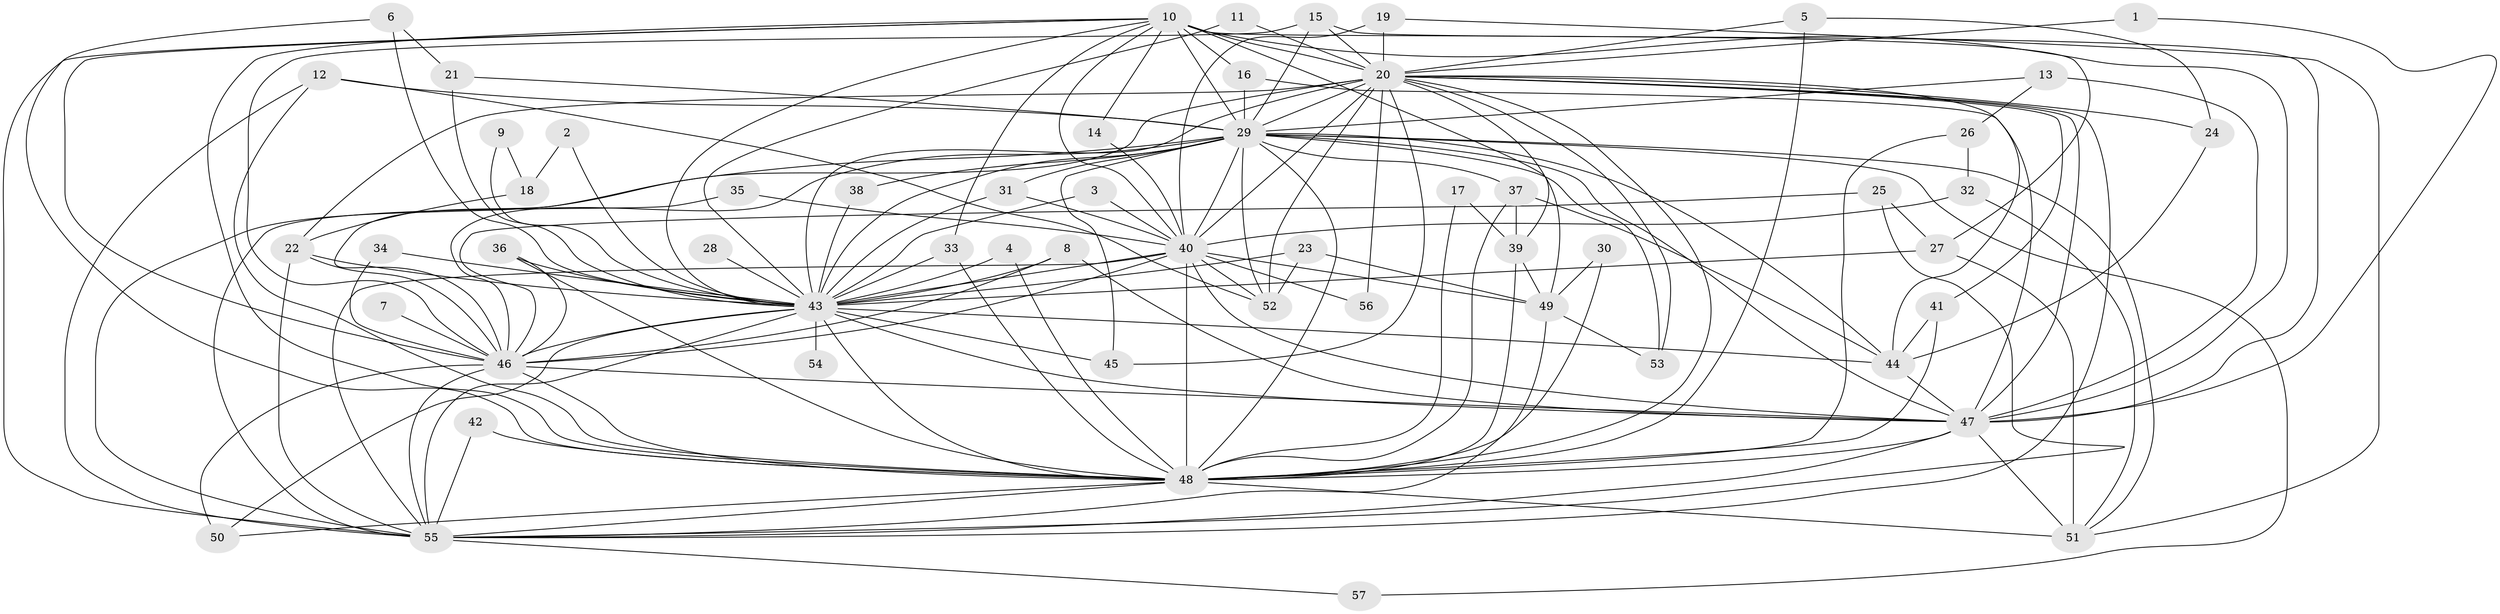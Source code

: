 // original degree distribution, {25: 0.008771929824561403, 24: 0.008771929824561403, 28: 0.008771929824561403, 18: 0.008771929824561403, 20: 0.008771929824561403, 17: 0.008771929824561403, 21: 0.008771929824561403, 19: 0.008771929824561403, 16: 0.008771929824561403, 36: 0.008771929824561403, 8: 0.008771929824561403, 2: 0.5263157894736842, 3: 0.24561403508771928, 7: 0.008771929824561403, 4: 0.07894736842105263, 6: 0.017543859649122806, 5: 0.02631578947368421}
// Generated by graph-tools (version 1.1) at 2025/49/03/09/25 03:49:39]
// undirected, 57 vertices, 158 edges
graph export_dot {
graph [start="1"]
  node [color=gray90,style=filled];
  1;
  2;
  3;
  4;
  5;
  6;
  7;
  8;
  9;
  10;
  11;
  12;
  13;
  14;
  15;
  16;
  17;
  18;
  19;
  20;
  21;
  22;
  23;
  24;
  25;
  26;
  27;
  28;
  29;
  30;
  31;
  32;
  33;
  34;
  35;
  36;
  37;
  38;
  39;
  40;
  41;
  42;
  43;
  44;
  45;
  46;
  47;
  48;
  49;
  50;
  51;
  52;
  53;
  54;
  55;
  56;
  57;
  1 -- 20 [weight=1.0];
  1 -- 47 [weight=1.0];
  2 -- 18 [weight=1.0];
  2 -- 43 [weight=1.0];
  3 -- 40 [weight=1.0];
  3 -- 43 [weight=1.0];
  4 -- 43 [weight=1.0];
  4 -- 48 [weight=1.0];
  5 -- 20 [weight=1.0];
  5 -- 24 [weight=1.0];
  5 -- 48 [weight=1.0];
  6 -- 21 [weight=1.0];
  6 -- 43 [weight=1.0];
  6 -- 48 [weight=1.0];
  7 -- 46 [weight=1.0];
  8 -- 43 [weight=1.0];
  8 -- 46 [weight=1.0];
  8 -- 47 [weight=1.0];
  9 -- 18 [weight=1.0];
  9 -- 43 [weight=1.0];
  10 -- 14 [weight=1.0];
  10 -- 16 [weight=1.0];
  10 -- 20 [weight=2.0];
  10 -- 27 [weight=1.0];
  10 -- 29 [weight=3.0];
  10 -- 33 [weight=1.0];
  10 -- 40 [weight=2.0];
  10 -- 43 [weight=1.0];
  10 -- 46 [weight=1.0];
  10 -- 47 [weight=1.0];
  10 -- 48 [weight=1.0];
  10 -- 49 [weight=1.0];
  10 -- 55 [weight=1.0];
  11 -- 20 [weight=1.0];
  11 -- 43 [weight=1.0];
  12 -- 29 [weight=1.0];
  12 -- 48 [weight=1.0];
  12 -- 52 [weight=1.0];
  12 -- 55 [weight=1.0];
  13 -- 26 [weight=1.0];
  13 -- 29 [weight=1.0];
  13 -- 47 [weight=2.0];
  14 -- 40 [weight=1.0];
  15 -- 20 [weight=1.0];
  15 -- 29 [weight=1.0];
  15 -- 46 [weight=1.0];
  15 -- 47 [weight=1.0];
  16 -- 29 [weight=1.0];
  16 -- 47 [weight=1.0];
  17 -- 39 [weight=1.0];
  17 -- 48 [weight=1.0];
  18 -- 22 [weight=1.0];
  19 -- 20 [weight=1.0];
  19 -- 40 [weight=1.0];
  19 -- 51 [weight=1.0];
  20 -- 22 [weight=2.0];
  20 -- 24 [weight=1.0];
  20 -- 29 [weight=2.0];
  20 -- 39 [weight=2.0];
  20 -- 40 [weight=2.0];
  20 -- 41 [weight=1.0];
  20 -- 43 [weight=1.0];
  20 -- 44 [weight=1.0];
  20 -- 45 [weight=1.0];
  20 -- 46 [weight=1.0];
  20 -- 47 [weight=1.0];
  20 -- 48 [weight=1.0];
  20 -- 52 [weight=1.0];
  20 -- 53 [weight=2.0];
  20 -- 55 [weight=1.0];
  20 -- 56 [weight=1.0];
  21 -- 29 [weight=1.0];
  21 -- 43 [weight=1.0];
  22 -- 43 [weight=1.0];
  22 -- 46 [weight=1.0];
  22 -- 55 [weight=1.0];
  23 -- 43 [weight=1.0];
  23 -- 49 [weight=1.0];
  23 -- 52 [weight=1.0];
  24 -- 44 [weight=1.0];
  25 -- 27 [weight=1.0];
  25 -- 46 [weight=1.0];
  25 -- 55 [weight=1.0];
  26 -- 32 [weight=1.0];
  26 -- 48 [weight=1.0];
  27 -- 43 [weight=1.0];
  27 -- 51 [weight=1.0];
  28 -- 43 [weight=1.0];
  29 -- 31 [weight=1.0];
  29 -- 37 [weight=2.0];
  29 -- 38 [weight=1.0];
  29 -- 40 [weight=3.0];
  29 -- 43 [weight=3.0];
  29 -- 44 [weight=1.0];
  29 -- 45 [weight=1.0];
  29 -- 46 [weight=3.0];
  29 -- 47 [weight=3.0];
  29 -- 48 [weight=2.0];
  29 -- 51 [weight=1.0];
  29 -- 52 [weight=1.0];
  29 -- 53 [weight=1.0];
  29 -- 55 [weight=2.0];
  29 -- 57 [weight=1.0];
  30 -- 48 [weight=1.0];
  30 -- 49 [weight=1.0];
  31 -- 40 [weight=1.0];
  31 -- 43 [weight=1.0];
  32 -- 40 [weight=1.0];
  32 -- 51 [weight=1.0];
  33 -- 43 [weight=1.0];
  33 -- 48 [weight=1.0];
  34 -- 43 [weight=1.0];
  34 -- 46 [weight=1.0];
  35 -- 40 [weight=1.0];
  35 -- 55 [weight=1.0];
  36 -- 43 [weight=1.0];
  36 -- 46 [weight=1.0];
  36 -- 48 [weight=1.0];
  37 -- 39 [weight=3.0];
  37 -- 44 [weight=1.0];
  37 -- 48 [weight=1.0];
  38 -- 43 [weight=1.0];
  39 -- 48 [weight=2.0];
  39 -- 49 [weight=1.0];
  40 -- 43 [weight=1.0];
  40 -- 46 [weight=1.0];
  40 -- 47 [weight=1.0];
  40 -- 48 [weight=1.0];
  40 -- 49 [weight=1.0];
  40 -- 52 [weight=1.0];
  40 -- 55 [weight=1.0];
  40 -- 56 [weight=1.0];
  41 -- 44 [weight=1.0];
  41 -- 48 [weight=1.0];
  42 -- 48 [weight=1.0];
  42 -- 55 [weight=1.0];
  43 -- 44 [weight=1.0];
  43 -- 45 [weight=1.0];
  43 -- 46 [weight=1.0];
  43 -- 47 [weight=1.0];
  43 -- 48 [weight=1.0];
  43 -- 50 [weight=1.0];
  43 -- 54 [weight=1.0];
  43 -- 55 [weight=2.0];
  44 -- 47 [weight=1.0];
  46 -- 47 [weight=1.0];
  46 -- 48 [weight=2.0];
  46 -- 50 [weight=1.0];
  46 -- 55 [weight=1.0];
  47 -- 48 [weight=1.0];
  47 -- 51 [weight=2.0];
  47 -- 55 [weight=1.0];
  48 -- 50 [weight=1.0];
  48 -- 51 [weight=1.0];
  48 -- 55 [weight=2.0];
  49 -- 53 [weight=1.0];
  49 -- 55 [weight=1.0];
  55 -- 57 [weight=1.0];
}
